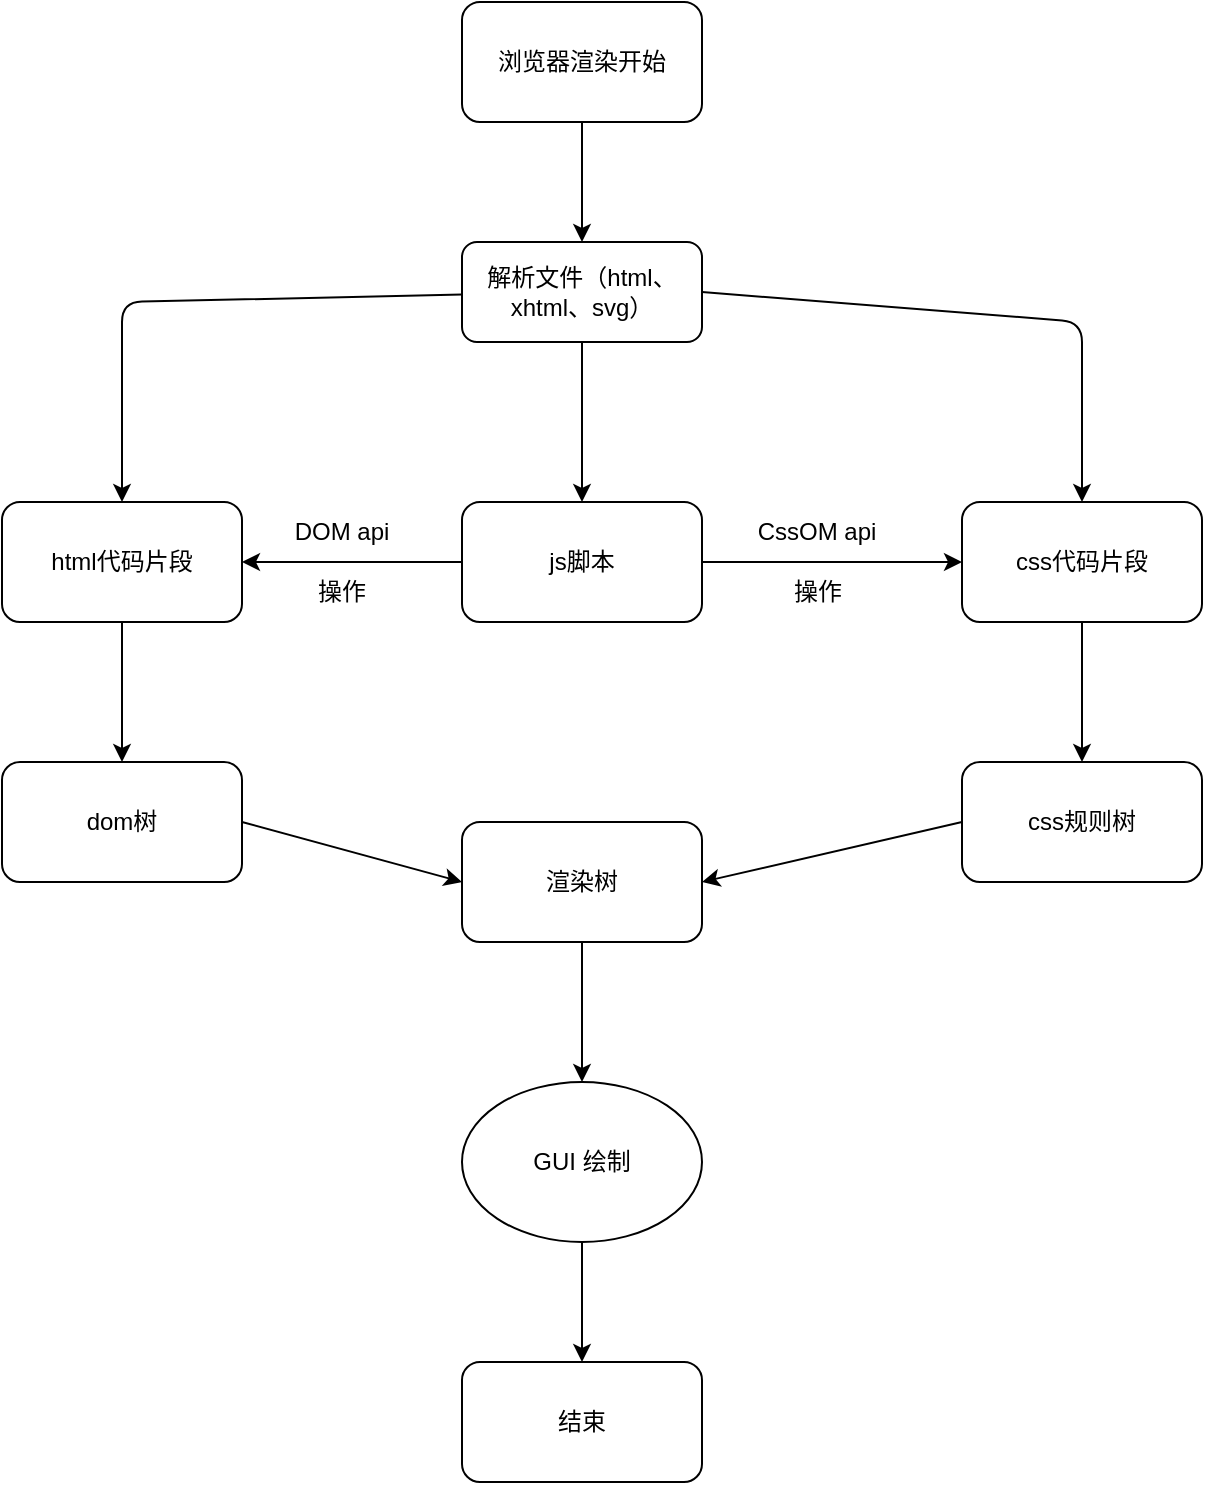 <mxfile>
    <diagram id="k685wpdp2fwXtMDLstsF" name="第 1 页">
        <mxGraphModel dx="722" dy="914" grid="1" gridSize="10" guides="1" tooltips="1" connect="1" arrows="1" fold="1" page="1" pageScale="1" pageWidth="1169" pageHeight="827" background="none" math="0" shadow="0">
            <root>
                <mxCell id="0"/>
                <mxCell id="1" parent="0"/>
                <mxCell id="5" style="edgeStyle=none;html=1;exitX=0.5;exitY=1;exitDx=0;exitDy=0;entryX=0.5;entryY=0;entryDx=0;entryDy=0;" edge="1" parent="1" source="2" target="6">
                    <mxGeometry relative="1" as="geometry">
                        <mxPoint x="430" y="180" as="targetPoint"/>
                    </mxGeometry>
                </mxCell>
                <mxCell id="2" value="浏览器渲染开始" style="rounded=1;whiteSpace=wrap;html=1;" vertex="1" parent="1">
                    <mxGeometry x="370" y="30" width="120" height="60" as="geometry"/>
                </mxCell>
                <mxCell id="7" style="edgeStyle=none;html=1;entryX=0.5;entryY=0;entryDx=0;entryDy=0;" edge="1" parent="1" source="6" target="8">
                    <mxGeometry relative="1" as="geometry">
                        <mxPoint x="260" y="175" as="targetPoint"/>
                        <Array as="points">
                            <mxPoint x="200" y="180"/>
                        </Array>
                    </mxGeometry>
                </mxCell>
                <mxCell id="9" style="edgeStyle=none;html=1;exitX=0.5;exitY=1;exitDx=0;exitDy=0;" edge="1" parent="1" source="6" target="12">
                    <mxGeometry relative="1" as="geometry">
                        <mxPoint x="430" y="290" as="targetPoint"/>
                    </mxGeometry>
                </mxCell>
                <mxCell id="13" style="edgeStyle=none;html=1;exitX=1;exitY=0.5;exitDx=0;exitDy=0;entryX=0.5;entryY=0;entryDx=0;entryDy=0;" edge="1" parent="1" source="6" target="10">
                    <mxGeometry relative="1" as="geometry">
                        <Array as="points">
                            <mxPoint x="680" y="190"/>
                        </Array>
                    </mxGeometry>
                </mxCell>
                <mxCell id="6" value="解析文件（html、xhtml、svg）" style="rounded=1;whiteSpace=wrap;html=1;" vertex="1" parent="1">
                    <mxGeometry x="370" y="150" width="120" height="50" as="geometry"/>
                </mxCell>
                <mxCell id="15" style="edgeStyle=none;html=1;exitX=0.5;exitY=1;exitDx=0;exitDy=0;entryX=0.5;entryY=0;entryDx=0;entryDy=0;" edge="1" parent="1" source="8" target="16">
                    <mxGeometry relative="1" as="geometry">
                        <mxPoint x="200" y="390" as="targetPoint"/>
                    </mxGeometry>
                </mxCell>
                <mxCell id="8" value="html代码片段" style="rounded=1;whiteSpace=wrap;html=1;" vertex="1" parent="1">
                    <mxGeometry x="140" y="280" width="120" height="60" as="geometry"/>
                </mxCell>
                <mxCell id="19" style="edgeStyle=none;html=1;exitX=0.5;exitY=1;exitDx=0;exitDy=0;entryX=0.5;entryY=0;entryDx=0;entryDy=0;" edge="1" parent="1" source="10" target="17">
                    <mxGeometry relative="1" as="geometry"/>
                </mxCell>
                <mxCell id="10" value="css代码片段" style="rounded=1;whiteSpace=wrap;html=1;" vertex="1" parent="1">
                    <mxGeometry x="620" y="280" width="120" height="60" as="geometry"/>
                </mxCell>
                <mxCell id="22" style="edgeStyle=none;html=1;exitX=1;exitY=0.5;exitDx=0;exitDy=0;entryX=0;entryY=0.5;entryDx=0;entryDy=0;" edge="1" parent="1" source="12" target="10">
                    <mxGeometry relative="1" as="geometry"/>
                </mxCell>
                <mxCell id="23" style="edgeStyle=none;html=1;exitX=0;exitY=0.5;exitDx=0;exitDy=0;entryX=1;entryY=0.5;entryDx=0;entryDy=0;" edge="1" parent="1" source="12" target="8">
                    <mxGeometry relative="1" as="geometry">
                        <Array as="points">
                            <mxPoint x="320" y="310"/>
                        </Array>
                    </mxGeometry>
                </mxCell>
                <mxCell id="12" value="js脚本" style="rounded=1;whiteSpace=wrap;html=1;" vertex="1" parent="1">
                    <mxGeometry x="370" y="280" width="120" height="60" as="geometry"/>
                </mxCell>
                <mxCell id="31" style="edgeStyle=none;html=1;exitX=1;exitY=0.5;exitDx=0;exitDy=0;entryX=0;entryY=0.5;entryDx=0;entryDy=0;" edge="1" parent="1" source="16" target="30">
                    <mxGeometry relative="1" as="geometry"/>
                </mxCell>
                <mxCell id="16" value="dom树" style="rounded=1;whiteSpace=wrap;html=1;" vertex="1" parent="1">
                    <mxGeometry x="140" y="410" width="120" height="60" as="geometry"/>
                </mxCell>
                <mxCell id="32" style="edgeStyle=none;html=1;exitX=0;exitY=0.5;exitDx=0;exitDy=0;entryX=1;entryY=0.5;entryDx=0;entryDy=0;" edge="1" parent="1" source="17" target="30">
                    <mxGeometry relative="1" as="geometry"/>
                </mxCell>
                <mxCell id="17" value="css规则树" style="rounded=1;whiteSpace=wrap;html=1;" vertex="1" parent="1">
                    <mxGeometry x="620" y="410" width="120" height="60" as="geometry"/>
                </mxCell>
                <mxCell id="24" value="DOM api" style="text;html=1;strokeColor=none;fillColor=none;align=center;verticalAlign=middle;whiteSpace=wrap;rounded=0;" vertex="1" parent="1">
                    <mxGeometry x="280" y="280" width="60" height="30" as="geometry"/>
                </mxCell>
                <mxCell id="26" value="CssOM api" style="text;html=1;strokeColor=none;fillColor=none;align=center;verticalAlign=middle;whiteSpace=wrap;rounded=0;" vertex="1" parent="1">
                    <mxGeometry x="510" y="280" width="75" height="30" as="geometry"/>
                </mxCell>
                <mxCell id="27" value="操作" style="text;html=1;strokeColor=none;fillColor=none;align=center;verticalAlign=middle;whiteSpace=wrap;rounded=0;" vertex="1" parent="1">
                    <mxGeometry x="280" y="310" width="60" height="30" as="geometry"/>
                </mxCell>
                <mxCell id="28" value="操作" style="text;html=1;strokeColor=none;fillColor=none;align=center;verticalAlign=middle;whiteSpace=wrap;rounded=0;" vertex="1" parent="1">
                    <mxGeometry x="517.5" y="310" width="60" height="30" as="geometry"/>
                </mxCell>
                <mxCell id="34" style="edgeStyle=none;html=1;exitX=0.5;exitY=1;exitDx=0;exitDy=0;entryX=0.5;entryY=0;entryDx=0;entryDy=0;" edge="1" parent="1" source="30" target="33">
                    <mxGeometry relative="1" as="geometry"/>
                </mxCell>
                <mxCell id="30" value="渲染树" style="rounded=1;whiteSpace=wrap;html=1;" vertex="1" parent="1">
                    <mxGeometry x="370" y="440" width="120" height="60" as="geometry"/>
                </mxCell>
                <mxCell id="36" style="edgeStyle=none;html=1;exitX=0.5;exitY=1;exitDx=0;exitDy=0;" edge="1" parent="1" source="33" target="35">
                    <mxGeometry relative="1" as="geometry"/>
                </mxCell>
                <mxCell id="33" value="GUI 绘制" style="ellipse;whiteSpace=wrap;html=1;" vertex="1" parent="1">
                    <mxGeometry x="370" y="570" width="120" height="80" as="geometry"/>
                </mxCell>
                <mxCell id="35" value="结束" style="rounded=1;whiteSpace=wrap;html=1;" vertex="1" parent="1">
                    <mxGeometry x="370" y="710" width="120" height="60" as="geometry"/>
                </mxCell>
            </root>
        </mxGraphModel>
    </diagram>
</mxfile>